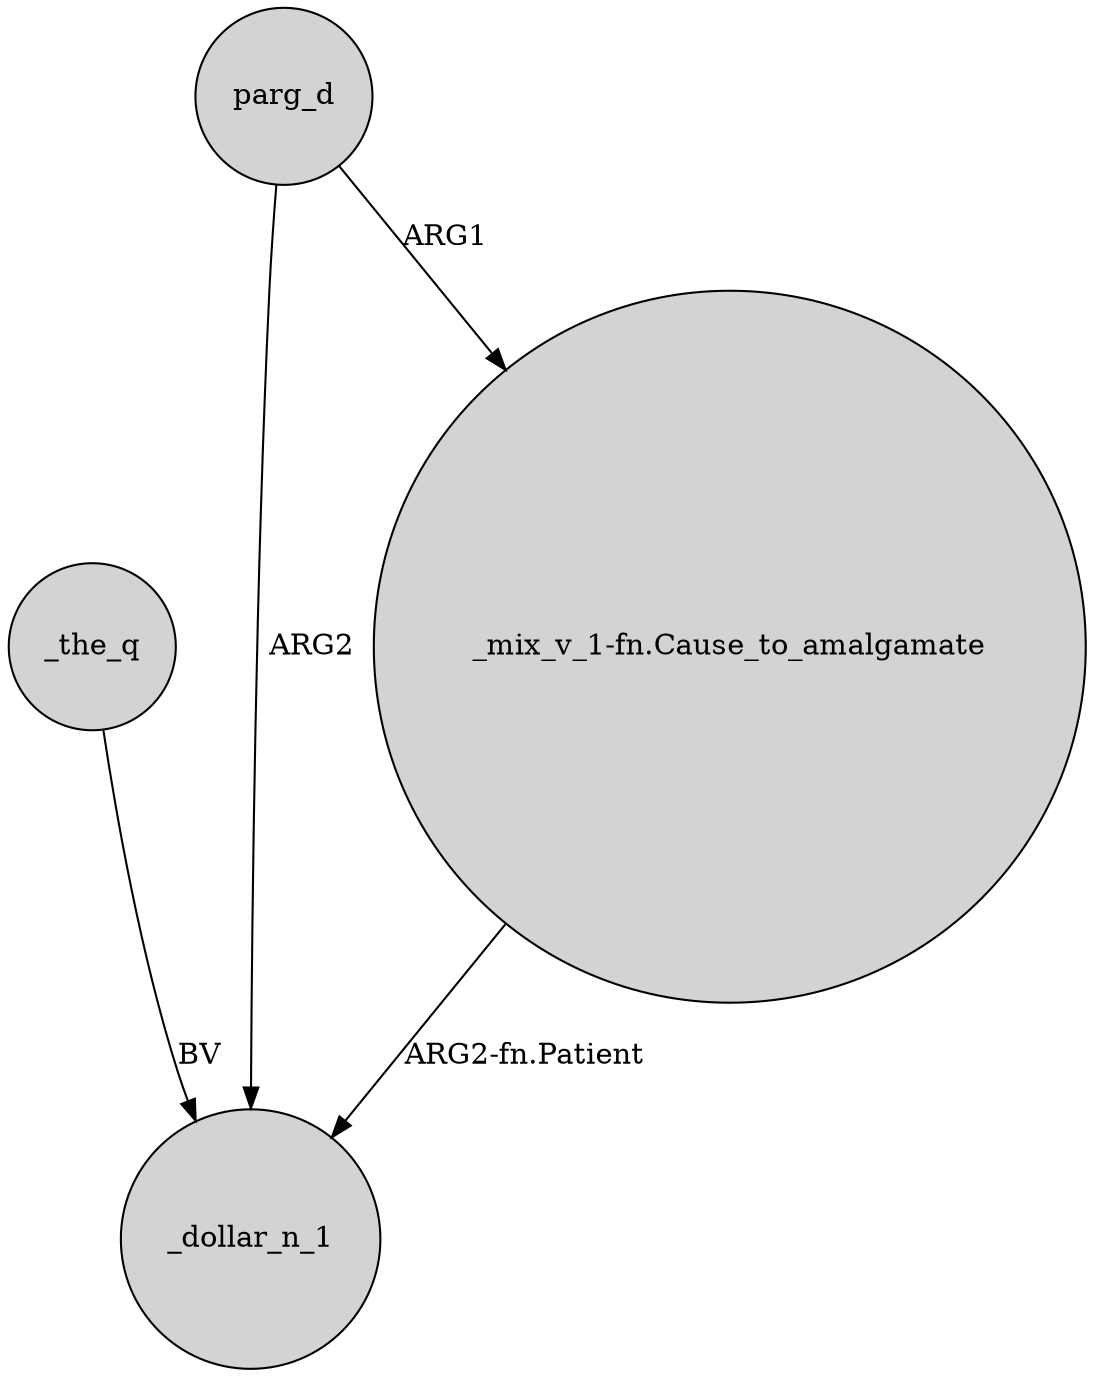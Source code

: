 digraph {
	node [shape=circle style=filled]
	_the_q -> _dollar_n_1 [label=BV]
	"_mix_v_1-fn.Cause_to_amalgamate" -> _dollar_n_1 [label="ARG2-fn.Patient"]
	parg_d -> "_mix_v_1-fn.Cause_to_amalgamate" [label=ARG1]
	parg_d -> _dollar_n_1 [label=ARG2]
}
